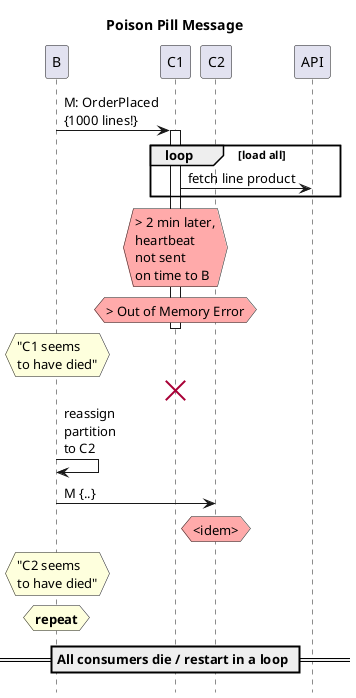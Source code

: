 @startuml
title Poison Pill Message
hide footbox
participant B
participant C1
participant API order 10

B->C1++: M: OrderPlaced\n{1000 lines!}
loop load all
C1->API:fetch line product
end
hnote over C1 #FFAAAA: > 2 min later,\nheartbeat\nnot sent\non time to B
hnote over C1 #FFAAAA: > Out of Memory Error
C1--
hnote over B: "C1 seems\nto have died"
destroy C1
B->B: reassign\npartition\nto C2
B->C2: M {..}
hnote over C2 #FFAAAA: <idem>
hnote over B: "C2 seems\nto have died"
hnote over B: **repeat**
== All consumers die / restart in a loop ==

@enduml
Tip: uncomment progressively
